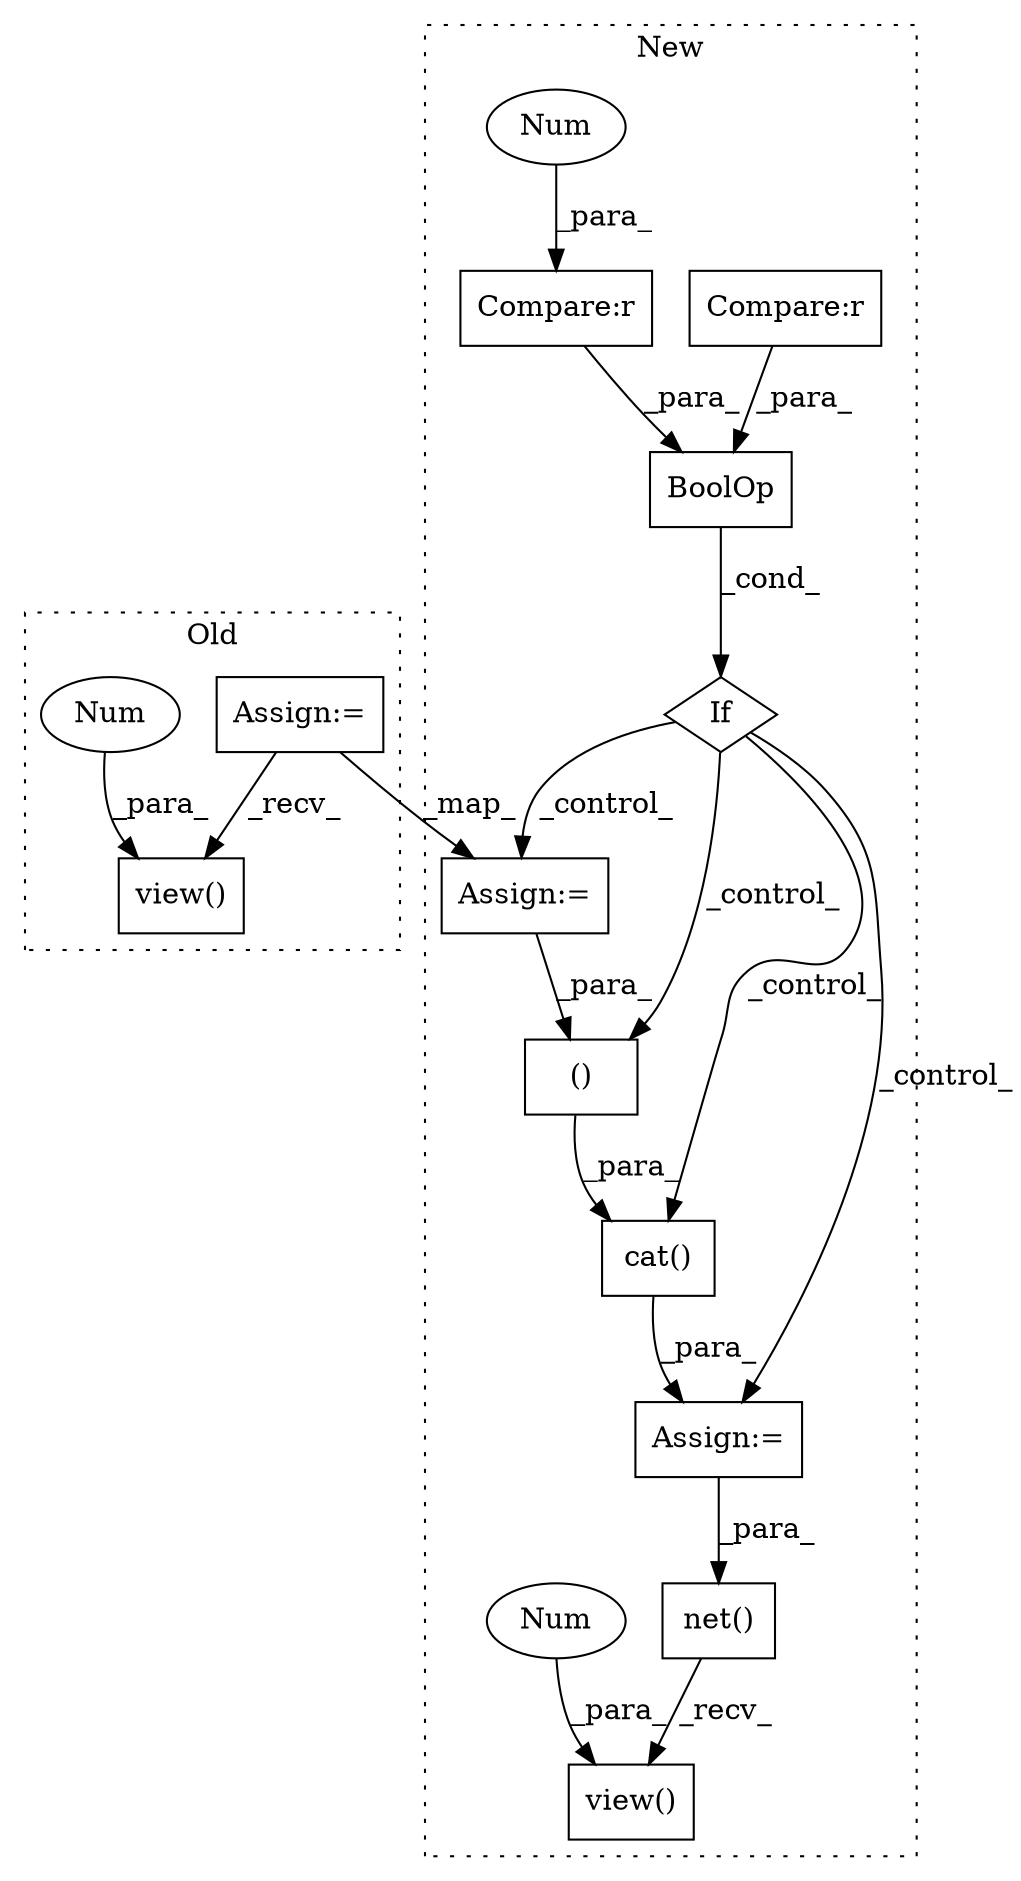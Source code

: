 digraph G {
subgraph cluster0 {
1 [label="view()" a="75" s="5593,5608" l="7,1" shape="box"];
3 [label="Num" a="76" s="5606" l="2" shape="ellipse"];
14 [label="Assign:=" a="68" s="5564" l="3" shape="box"];
label = "Old";
style="dotted";
}
subgraph cluster1 {
2 [label="cat()" a="75" s="12207,12228" l="10,8" shape="box"];
4 [label="Assign:=" a="68" s="12204" l="3" shape="box"];
5 [label="()" a="54" s="12224" l="3" shape="box"];
6 [label="If" a="96" s="12065" l="3" shape="diamond"];
7 [label="Compare:r" a="40" s="12068" l="17" shape="box"];
8 [label="Compare:r" a="40" s="12090" l="18" shape="box"];
9 [label="net()" a="75" s="12295,12305" l="9,1" shape="box"];
10 [label="view()" a="75" s="12337,12352" l="7,1" shape="box"];
11 [label="BoolOp" a="72" s="12068" l="40" shape="box"];
12 [label="Num" a="76" s="12084" l="1" shape="ellipse"];
13 [label="Num" a="76" s="12350" l="2" shape="ellipse"];
15 [label="Assign:=" a="68" s="12128" l="3" shape="box"];
label = "New";
style="dotted";
}
2 -> 4 [label="_para_"];
3 -> 1 [label="_para_"];
4 -> 9 [label="_para_"];
5 -> 2 [label="_para_"];
6 -> 4 [label="_control_"];
6 -> 2 [label="_control_"];
6 -> 5 [label="_control_"];
6 -> 15 [label="_control_"];
7 -> 11 [label="_para_"];
8 -> 11 [label="_para_"];
9 -> 10 [label="_recv_"];
11 -> 6 [label="_cond_"];
12 -> 7 [label="_para_"];
13 -> 10 [label="_para_"];
14 -> 1 [label="_recv_"];
14 -> 15 [label="_map_"];
15 -> 5 [label="_para_"];
}